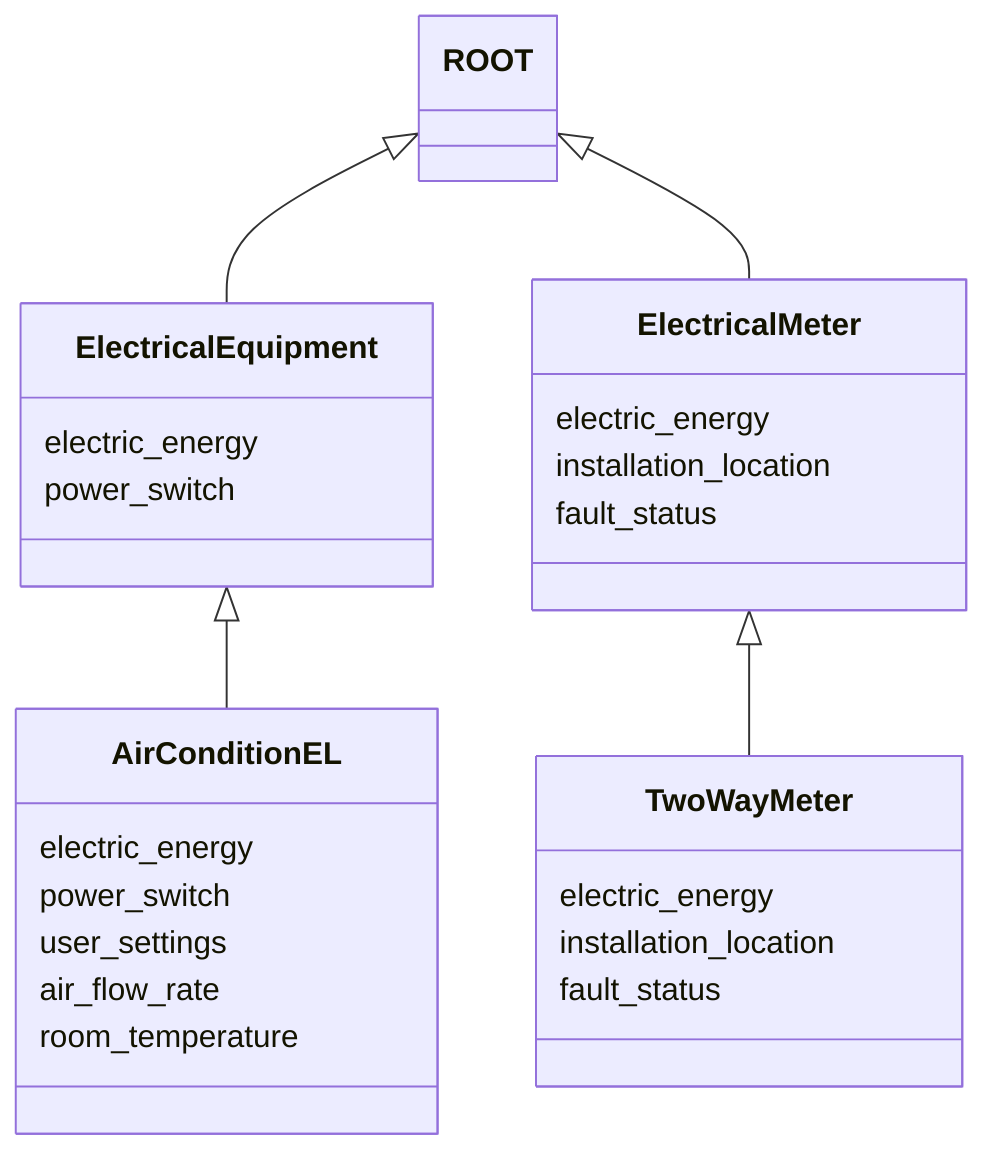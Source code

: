 classDiagram
ROOT <|-- ElectricalEquipment
ElectricalEquipment <|-- AirConditionEL
ROOT <|-- ElectricalMeter
ElectricalMeter <|-- TwoWayMeter
ElectricalEquipment : electric_energy
ElectricalEquipment : power_switch
AirConditionEL : electric_energy
AirConditionEL : power_switch
AirConditionEL : user_settings
AirConditionEL : air_flow_rate
AirConditionEL : room_temperature
ElectricalMeter : electric_energy
ElectricalMeter : installation_location
ElectricalMeter : fault_status
TwoWayMeter : electric_energy
TwoWayMeter : installation_location
TwoWayMeter : fault_status